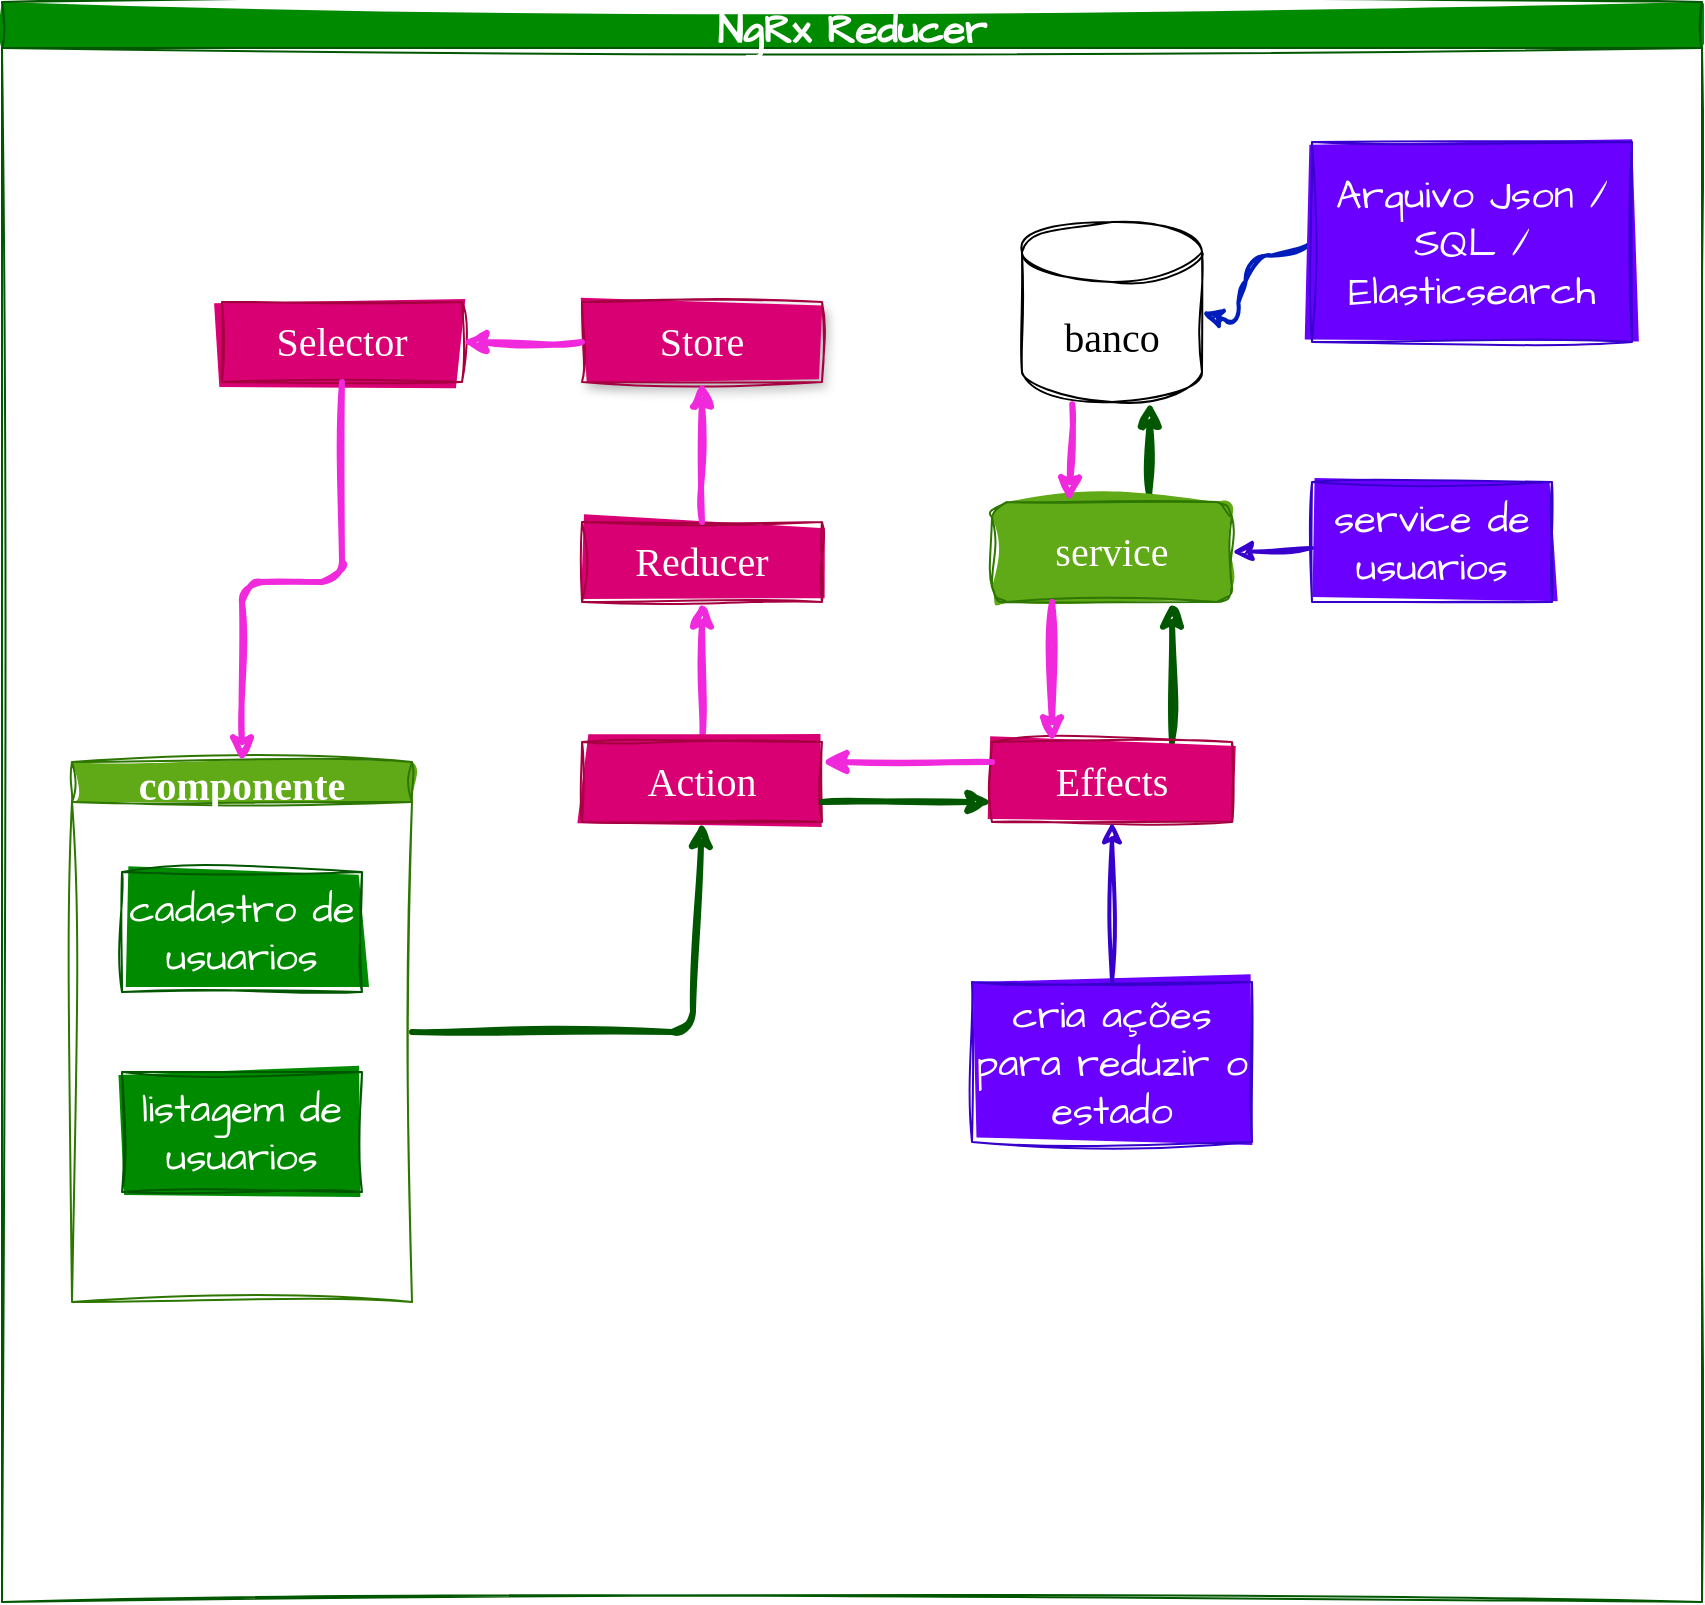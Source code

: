 <mxfile>
    <diagram id="5Az0_xbxQpVVaKRNq6m5" name="Page-1">
        <mxGraphModel dx="1777" dy="680" grid="1" gridSize="10" guides="1" tooltips="1" connect="1" arrows="1" fold="1" page="1" pageScale="1" pageWidth="850" pageHeight="1100" math="0" shadow="0">
            <root>
                <mxCell id="0"/>
                <mxCell id="1" parent="0"/>
                <mxCell id="49" value="NgRx Reducer" style="swimlane;sketch=1;hachureGap=4;jiggle=2;curveFitting=1;fontFamily=Architects Daughter;fontSource=https%3A%2F%2Ffonts.googleapis.com%2Fcss%3Ffamily%3DArchitects%2BDaughter;fontSize=20;fillColor=#008a00;fontColor=#ffffff;strokeColor=#005700;fillStyle=solid;startSize=23;" vertex="1" parent="1">
                    <mxGeometry width="850" height="800" as="geometry"/>
                </mxCell>
                <mxCell id="39" value="&lt;font color=&quot;#ffffff&quot; face=&quot;Verdana&quot;&gt;Store&lt;/font&gt;" style="rounded=0;whiteSpace=wrap;html=1;sketch=1;hachureGap=4;jiggle=2;curveFitting=1;fontFamily=Architects Daughter;fontSource=https%3A%2F%2Ffonts.googleapis.com%2Fcss%3Ffamily%3DArchitects%2BDaughter;fontSize=20;fillColor=#d80073;shadow=1;fillStyle=solid;fontColor=#ffffff;strokeColor=#A50040;" vertex="1" parent="49">
                    <mxGeometry x="290" y="150" width="120" height="40" as="geometry"/>
                </mxCell>
                <mxCell id="17" value="&lt;font face=&quot;Verdana&quot;&gt;Selector&lt;/font&gt;" style="rounded=0;whiteSpace=wrap;html=1;sketch=1;hachureGap=4;jiggle=2;curveFitting=1;fontFamily=Architects Daughter;fontSource=https%3A%2F%2Ffonts.googleapis.com%2Fcss%3Ffamily%3DArchitects%2BDaughter;fontSize=20;fillColor=#d80073;fontColor=#ffffff;strokeColor=#A50040;fillStyle=solid;" vertex="1" parent="49">
                    <mxGeometry x="110" y="150" width="120" height="40" as="geometry"/>
                </mxCell>
                <mxCell id="41" style="edgeStyle=none;sketch=1;hachureGap=4;jiggle=2;curveFitting=1;html=1;strokeColor=#F029DC;fontFamily=Architects Daughter;fontSource=https%3A%2F%2Ffonts.googleapis.com%2Fcss%3Ffamily%3DArchitects%2BDaughter;fontSize=16;strokeWidth=3;" edge="1" parent="49" source="39">
                    <mxGeometry relative="1" as="geometry">
                        <mxPoint x="230" y="170" as="targetPoint"/>
                    </mxGeometry>
                </mxCell>
                <mxCell id="55" style="edgeStyle=none;sketch=1;hachureGap=4;jiggle=2;curveFitting=1;html=1;entryX=0.5;entryY=1;entryDx=0;entryDy=0;strokeColor=#005700;fontFamily=Architects Daughter;fontSource=https%3A%2F%2Ffonts.googleapis.com%2Fcss%3Ffamily%3DArchitects%2BDaughter;fontSize=16;fillColor=#008a00;strokeWidth=3;" edge="1" parent="49" source="42" target="35">
                    <mxGeometry relative="1" as="geometry">
                        <Array as="points">
                            <mxPoint x="345" y="515"/>
                        </Array>
                    </mxGeometry>
                </mxCell>
                <mxCell id="42" value="componente" style="swimlane;startSize=20;horizontal=1;containerType=tree;sketch=1;hachureGap=4;jiggle=2;curveFitting=1;fontFamily=Verdana;fontSize=20;strokeColor=#2D7600;fillStyle=solid;fillColor=#60a917;fontColor=#ffffff;" vertex="1" parent="49">
                    <mxGeometry x="35" y="380" width="170" height="270" as="geometry"/>
                </mxCell>
                <mxCell id="46" style="edgeStyle=none;sketch=1;hachureGap=4;jiggle=2;curveFitting=1;html=1;entryX=0.5;entryY=0;entryDx=0;entryDy=0;strokeColor=#F029DC;fontFamily=Architects Daughter;fontSource=https%3A%2F%2Ffonts.googleapis.com%2Fcss%3Ffamily%3DArchitects%2BDaughter;fontSize=16;exitX=0.5;exitY=1;exitDx=0;exitDy=0;strokeWidth=3;" edge="1" parent="49" source="17" target="42">
                    <mxGeometry relative="1" as="geometry">
                        <Array as="points">
                            <mxPoint x="170" y="290"/>
                            <mxPoint x="120" y="290"/>
                        </Array>
                    </mxGeometry>
                </mxCell>
                <mxCell id="2" value="cadastro de usuarios" style="rounded=0;whiteSpace=wrap;html=1;sketch=1;hachureGap=4;jiggle=2;curveFitting=1;fontFamily=Architects Daughter;fontSource=https%3A%2F%2Ffonts.googleapis.com%2Fcss%3Ffamily%3DArchitects%2BDaughter;fontSize=20;fillStyle=solid;fillColor=#008a00;fontColor=#ffffff;strokeColor=#005700;" vertex="1" parent="49">
                    <mxGeometry x="60" y="435" width="120" height="60" as="geometry"/>
                </mxCell>
                <mxCell id="3" value="listagem de usuarios" style="rounded=0;whiteSpace=wrap;html=1;sketch=1;hachureGap=4;jiggle=2;curveFitting=1;fontFamily=Architects Daughter;fontSource=https%3A%2F%2Ffonts.googleapis.com%2Fcss%3Ffamily%3DArchitects%2BDaughter;fontSize=20;fillColor=#008a00;fontColor=#ffffff;strokeColor=#005700;fillStyle=solid;" vertex="1" parent="49">
                    <mxGeometry x="60" y="535" width="120" height="60" as="geometry"/>
                </mxCell>
                <mxCell id="16" value="&lt;font face=&quot;Verdana&quot;&gt;Reducer&lt;/font&gt;" style="rounded=0;whiteSpace=wrap;html=1;sketch=1;hachureGap=4;jiggle=2;curveFitting=1;fontFamily=Architects Daughter;fontSource=https%3A%2F%2Ffonts.googleapis.com%2Fcss%3Ffamily%3DArchitects%2BDaughter;fontSize=20;fillStyle=solid;fillColor=#d80073;fontColor=#ffffff;strokeColor=#A50040;" vertex="1" parent="49">
                    <mxGeometry x="290" y="260" width="120" height="40" as="geometry"/>
                </mxCell>
                <mxCell id="38" style="edgeStyle=none;sketch=1;hachureGap=4;jiggle=2;curveFitting=1;html=1;entryX=0.5;entryY=1;entryDx=0;entryDy=0;strokeColor=#F029DC;fontFamily=Architects Daughter;fontSource=https%3A%2F%2Ffonts.googleapis.com%2Fcss%3Ffamily%3DArchitects%2BDaughter;fontSize=16;strokeWidth=3;" edge="1" parent="49" source="35" target="16">
                    <mxGeometry relative="1" as="geometry"/>
                </mxCell>
                <mxCell id="35" value="&lt;font face=&quot;Verdana&quot;&gt;Action&lt;/font&gt;" style="rounded=0;whiteSpace=wrap;html=1;sketch=1;hachureGap=4;jiggle=2;curveFitting=1;fontFamily=Architects Daughter;fontSource=https%3A%2F%2Ffonts.googleapis.com%2Fcss%3Ffamily%3DArchitects%2BDaughter;fontSize=20;fillColor=#d80073;fontColor=#ffffff;strokeColor=#A50040;fillStyle=solid;" vertex="1" parent="49">
                    <mxGeometry x="290" y="370" width="120" height="40" as="geometry"/>
                </mxCell>
                <mxCell id="40" style="edgeStyle=none;sketch=1;hachureGap=4;jiggle=2;curveFitting=1;html=1;entryX=0.5;entryY=1;entryDx=0;entryDy=0;strokeColor=#F029DC;fontFamily=Architects Daughter;fontSource=https%3A%2F%2Ffonts.googleapis.com%2Fcss%3Ffamily%3DArchitects%2BDaughter;fontSize=16;strokeWidth=3;" edge="1" parent="49" source="16" target="39">
                    <mxGeometry relative="1" as="geometry"/>
                </mxCell>
                <mxCell id="11" style="edgeStyle=none;sketch=1;hachureGap=4;jiggle=2;curveFitting=1;html=1;exitX=0;exitY=0.5;exitDx=0;exitDy=0;fontFamily=Architects Daughter;fontSource=https%3A%2F%2Ffonts.googleapis.com%2Fcss%3Ffamily%3DArchitects%2BDaughter;fontSize=16;entryX=1;entryY=0.5;entryDx=0;entryDy=0;entryPerimeter=0;strokeColor=#001DBC;strokeWidth=2;fillColor=#0050ef;" edge="1" parent="49" source="10" target="25">
                    <mxGeometry relative="1" as="geometry">
                        <mxPoint x="-245.286" y="110" as="targetPoint"/>
                        <Array as="points">
                            <mxPoint x="625" y="130"/>
                            <mxPoint x="615" y="160"/>
                        </Array>
                    </mxGeometry>
                </mxCell>
                <mxCell id="25" value="&lt;font face=&quot;Verdana&quot;&gt;banco&lt;/font&gt;" style="shape=cylinder3;whiteSpace=wrap;html=1;boundedLbl=1;backgroundOutline=1;size=15;sketch=1;hachureGap=4;jiggle=2;curveFitting=1;fontFamily=Architects Daughter;fontSource=https%3A%2F%2Ffonts.googleapis.com%2Fcss%3Ffamily%3DArchitects%2BDaughter;fontSize=20;" vertex="1" parent="49">
                    <mxGeometry x="510" y="110" width="90" height="90" as="geometry"/>
                </mxCell>
                <mxCell id="32" style="edgeStyle=none;sketch=1;hachureGap=4;jiggle=2;curveFitting=1;html=1;fontFamily=Architects Daughter;fontSource=https%3A%2F%2Ffonts.googleapis.com%2Fcss%3Ffamily%3DArchitects%2BDaughter;fontSize=16;exitX=0.655;exitY=-0.068;exitDx=0;exitDy=0;exitPerimeter=0;strokeColor=#005700;strokeWidth=3;fillColor=#008a00;" edge="1" parent="49" source="26">
                    <mxGeometry relative="1" as="geometry">
                        <mxPoint x="575" y="240" as="sourcePoint"/>
                        <mxPoint x="574" y="200" as="targetPoint"/>
                    </mxGeometry>
                </mxCell>
                <mxCell id="26" value="&lt;font face=&quot;Verdana&quot;&gt;service&lt;/font&gt;" style="rounded=1;whiteSpace=wrap;html=1;sketch=1;hachureGap=4;jiggle=2;curveFitting=1;fontFamily=Architects Daughter;fontSource=https%3A%2F%2Ffonts.googleapis.com%2Fcss%3Ffamily%3DArchitects%2BDaughter;fontSize=20;fillColor=#60a917;fontColor=#ffffff;strokeColor=#2D7600;fillStyle=solid;" vertex="1" parent="49">
                    <mxGeometry x="495" y="250" width="120" height="50" as="geometry"/>
                </mxCell>
                <mxCell id="31" style="edgeStyle=none;sketch=1;hachureGap=4;jiggle=2;curveFitting=1;html=1;entryX=0.322;entryY=0;entryDx=0;entryDy=0;entryPerimeter=0;fontFamily=Architects Daughter;fontSource=https%3A%2F%2Ffonts.googleapis.com%2Fcss%3Ffamily%3DArchitects%2BDaughter;fontSize=16;strokeColor=#F029DC;exitX=0.279;exitY=1.013;exitDx=0;exitDy=0;exitPerimeter=0;strokeWidth=3;" edge="1" parent="49" source="25" target="26">
                    <mxGeometry relative="1" as="geometry">
                        <mxPoint x="530" y="190" as="sourcePoint"/>
                    </mxGeometry>
                </mxCell>
                <mxCell id="34" style="edgeStyle=none;sketch=1;hachureGap=4;jiggle=2;curveFitting=1;html=1;entryX=0.75;entryY=1;entryDx=0;entryDy=0;strokeColor=#005700;fontFamily=Architects Daughter;fontSource=https%3A%2F%2Ffonts.googleapis.com%2Fcss%3Ffamily%3DArchitects%2BDaughter;fontSize=16;exitX=0.75;exitY=0;exitDx=0;exitDy=0;strokeWidth=3;fillColor=#008a00;" edge="1" parent="49" source="18" target="26">
                    <mxGeometry relative="1" as="geometry"/>
                </mxCell>
                <mxCell id="18" value="&lt;font face=&quot;Verdana&quot;&gt;Effects&lt;/font&gt;" style="rounded=0;whiteSpace=wrap;html=1;sketch=1;hachureGap=4;jiggle=2;curveFitting=1;fontFamily=Architects Daughter;fontSource=https%3A%2F%2Ffonts.googleapis.com%2Fcss%3Ffamily%3DArchitects%2BDaughter;fontSize=20;fillColor=#d80073;fontColor=#ffffff;strokeColor=#A50040;fillStyle=solid;" vertex="1" parent="49">
                    <mxGeometry x="495" y="370" width="120" height="40" as="geometry"/>
                </mxCell>
                <mxCell id="36" style="edgeStyle=none;sketch=1;hachureGap=4;jiggle=2;curveFitting=1;html=1;entryX=1;entryY=0.25;entryDx=0;entryDy=0;strokeColor=#F029DC;fontFamily=Architects Daughter;fontSource=https%3A%2F%2Ffonts.googleapis.com%2Fcss%3Ffamily%3DArchitects%2BDaughter;fontSize=16;exitX=0;exitY=0.25;exitDx=0;exitDy=0;strokeWidth=3;" edge="1" parent="49" source="18" target="35">
                    <mxGeometry relative="1" as="geometry"/>
                </mxCell>
                <mxCell id="10" value="Arquivo Json / SQL / Elasticsearch" style="rounded=0;whiteSpace=wrap;html=1;sketch=1;hachureGap=4;jiggle=2;curveFitting=1;fontFamily=Architects Daughter;fontSource=https%3A%2F%2Ffonts.googleapis.com%2Fcss%3Ffamily%3DArchitects%2BDaughter;fontSize=20;fillColor=#6a00ff;fontColor=#ffffff;strokeColor=#3700CC;fillStyle=solid;" vertex="1" parent="49">
                    <mxGeometry x="655" y="70" width="160" height="100" as="geometry"/>
                </mxCell>
                <mxCell id="37" style="edgeStyle=none;sketch=1;hachureGap=4;jiggle=2;curveFitting=1;html=1;entryX=0;entryY=0.75;entryDx=0;entryDy=0;strokeColor=#005700;fontFamily=Architects Daughter;fontSource=https%3A%2F%2Ffonts.googleapis.com%2Fcss%3Ffamily%3DArchitects%2BDaughter;fontSize=16;exitX=1;exitY=0.75;exitDx=0;exitDy=0;fillColor=#008a00;strokeWidth=3;" edge="1" parent="49" source="35" target="18">
                    <mxGeometry relative="1" as="geometry">
                        <mxPoint x="645" y="110" as="sourcePoint"/>
                    </mxGeometry>
                </mxCell>
                <mxCell id="4" value="service de usuarios" style="rounded=0;whiteSpace=wrap;html=1;sketch=1;hachureGap=4;jiggle=2;curveFitting=1;fontFamily=Architects Daughter;fontSource=https%3A%2F%2Ffonts.googleapis.com%2Fcss%3Ffamily%3DArchitects%2BDaughter;fontSize=20;fillColor=#6a00ff;fontColor=#ffffff;strokeColor=#3700CC;fillStyle=solid;" vertex="1" parent="49">
                    <mxGeometry x="655" y="240" width="120" height="60" as="geometry"/>
                </mxCell>
                <mxCell id="21" value="cria ações para reduzir o estado" style="rounded=0;whiteSpace=wrap;html=1;sketch=1;hachureGap=4;jiggle=2;curveFitting=1;fontFamily=Architects Daughter;fontSource=https%3A%2F%2Ffonts.googleapis.com%2Fcss%3Ffamily%3DArchitects%2BDaughter;fontSize=20;fillColor=#6a00ff;strokeColor=#3700CC;fillStyle=solid;fontColor=#ffffff;" vertex="1" parent="49">
                    <mxGeometry x="485" y="490" width="140" height="80" as="geometry"/>
                </mxCell>
                <mxCell id="33" style="edgeStyle=none;sketch=1;hachureGap=4;jiggle=2;curveFitting=1;html=1;entryX=0.25;entryY=0;entryDx=0;entryDy=0;strokeColor=#F029DC;fontFamily=Architects Daughter;fontSource=https%3A%2F%2Ffonts.googleapis.com%2Fcss%3Ffamily%3DArchitects%2BDaughter;fontSize=16;exitX=0.25;exitY=1;exitDx=0;exitDy=0;strokeWidth=3;" edge="1" parent="49" source="26" target="18">
                    <mxGeometry relative="1" as="geometry"/>
                </mxCell>
                <mxCell id="52" style="edgeStyle=none;sketch=1;hachureGap=4;jiggle=2;curveFitting=1;html=1;entryX=1;entryY=0.5;entryDx=0;entryDy=0;strokeColor=#3700CC;fontFamily=Architects Daughter;fontSource=https%3A%2F%2Ffonts.googleapis.com%2Fcss%3Ffamily%3DArchitects%2BDaughter;fontSize=16;fillColor=#6a00ff;strokeWidth=2;" edge="1" parent="49" source="4" target="26">
                    <mxGeometry relative="1" as="geometry"/>
                </mxCell>
                <mxCell id="53" style="edgeStyle=none;sketch=1;hachureGap=4;jiggle=2;curveFitting=1;html=1;entryX=0.5;entryY=1;entryDx=0;entryDy=0;strokeColor=#3700CC;fontFamily=Architects Daughter;fontSource=https%3A%2F%2Ffonts.googleapis.com%2Fcss%3Ffamily%3DArchitects%2BDaughter;fontSize=16;fillColor=#6a00ff;strokeWidth=2;" edge="1" parent="49" source="21" target="18">
                    <mxGeometry relative="1" as="geometry"/>
                </mxCell>
            </root>
        </mxGraphModel>
    </diagram>
</mxfile>